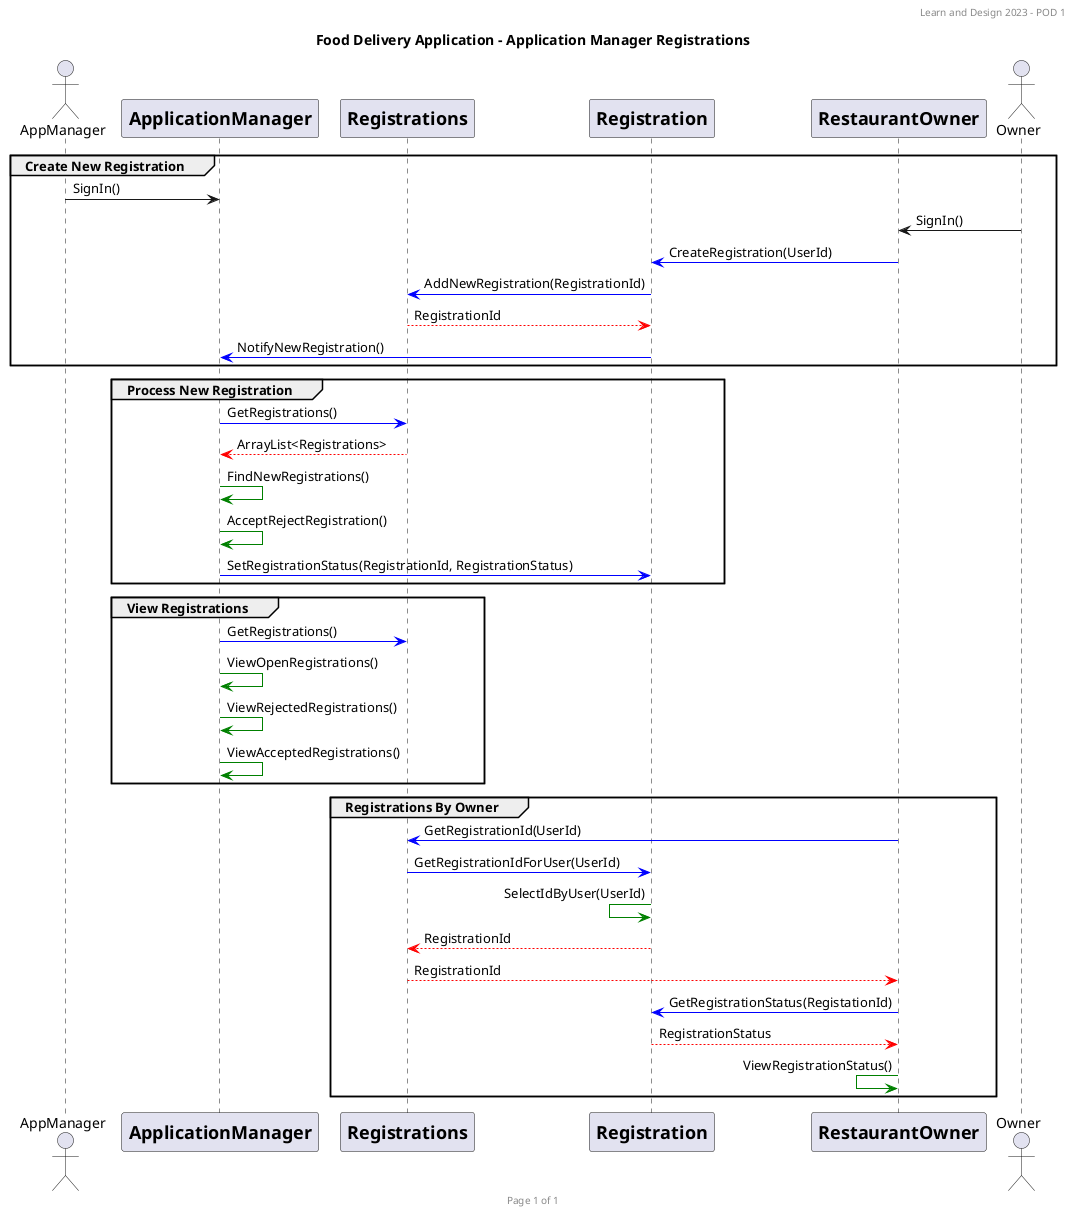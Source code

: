 @startuml
header Learn and Design 2023 - POD 1
footer Page %page% of %lastpage%

title: Food Delivery Application - Application Manager Registrations

actor AppManager

participant ApplicationManager [
    = ApplicationManager
]

participant Registrations [
    = Registrations
]

participant Registration [
    = Registration
]

participant RestaurantOwner [
    = RestaurantOwner
]

actor Owner

    group Create New Registration
AppManager -> ApplicationManager : SignIn()
RestaurantOwner <- Owner : SignIn()
Registration <[#blue]- RestaurantOwner : CreateRegistration(UserId)
Registrations <[#blue]- Registration : AddNewRegistration(RegistrationId)
Registrations --[#red]> Registration : RegistrationId
ApplicationManager <[#blue]- Registration : NotifyNewRegistration()
    end
    group Process New Registration
Registrations <[#blue]- ApplicationManager : GetRegistrations()
Registrations --[#red]> ApplicationManager : ArrayList<Registrations>
ApplicationManager -[#green]> ApplicationManager : FindNewRegistrations()
ApplicationManager -[#green]> ApplicationManager : AcceptRejectRegistration()
ApplicationManager -[#blue]> Registration : SetRegistrationStatus(RegistrationId, RegistrationStatus)
    end
    group View Registrations
Registrations <[#blue]- ApplicationManager : GetRegistrations()
ApplicationManager -[#green]> ApplicationManager : ViewOpenRegistrations()
ApplicationManager -[#green]> ApplicationManager : ViewRejectedRegistrations()
ApplicationManager -[#green]> ApplicationManager : ViewAcceptedRegistrations()
    end
    group Registrations By Owner
Registrations <[#blue]- RestaurantOwner : GetRegistrationId(UserId)
Registration <[#blue]- Registrations : GetRegistrationIdForUser(UserId)
Registration <[#green]- Registration : SelectIdByUser(UserId)
Registrations <[#red]-- Registration : RegistrationId
Registrations --[#red]> RestaurantOwner : RegistrationId
Registration <[#blue]- RestaurantOwner : GetRegistrationStatus(RegistationId)
Registration --[#red]> RestaurantOwner : RegistrationStatus
RestaurantOwner <[#green]- RestaurantOwner : ViewRegistrationStatus()
    end


@enduml